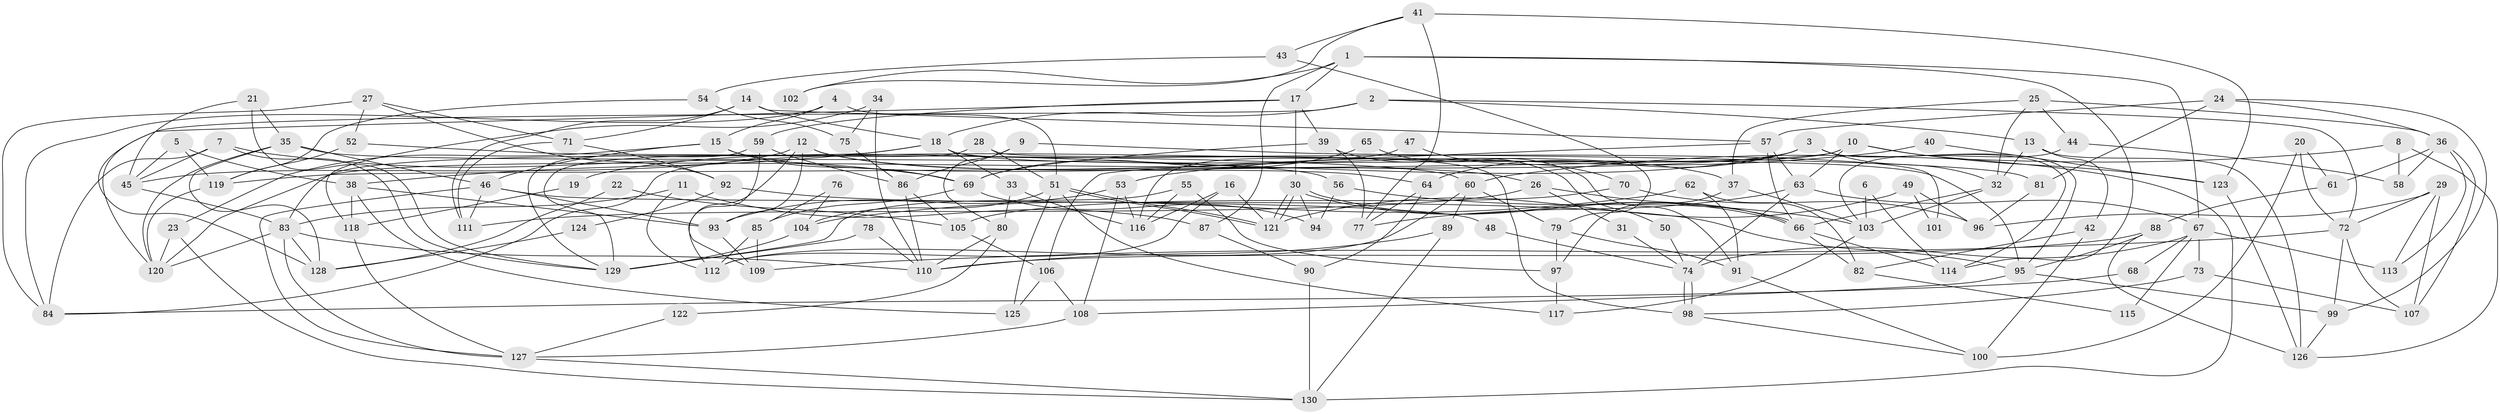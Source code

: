 // coarse degree distribution, {2: 0.1794871794871795, 3: 0.20512820512820512, 6: 0.05128205128205128, 4: 0.21794871794871795, 5: 0.15384615384615385, 9: 0.038461538461538464, 7: 0.07692307692307693, 12: 0.01282051282051282, 8: 0.038461538461538464, 16: 0.01282051282051282, 11: 0.01282051282051282}
// Generated by graph-tools (version 1.1) at 2025/54/03/04/25 21:54:20]
// undirected, 130 vertices, 260 edges
graph export_dot {
graph [start="1"]
  node [color=gray90,style=filled];
  1;
  2;
  3;
  4;
  5;
  6;
  7;
  8;
  9;
  10;
  11;
  12;
  13;
  14;
  15;
  16;
  17;
  18;
  19;
  20;
  21;
  22;
  23;
  24;
  25;
  26;
  27;
  28;
  29;
  30;
  31;
  32;
  33;
  34;
  35;
  36;
  37;
  38;
  39;
  40;
  41;
  42;
  43;
  44;
  45;
  46;
  47;
  48;
  49;
  50;
  51;
  52;
  53;
  54;
  55;
  56;
  57;
  58;
  59;
  60;
  61;
  62;
  63;
  64;
  65;
  66;
  67;
  68;
  69;
  70;
  71;
  72;
  73;
  74;
  75;
  76;
  77;
  78;
  79;
  80;
  81;
  82;
  83;
  84;
  85;
  86;
  87;
  88;
  89;
  90;
  91;
  92;
  93;
  94;
  95;
  96;
  97;
  98;
  99;
  100;
  101;
  102;
  103;
  104;
  105;
  106;
  107;
  108;
  109;
  110;
  111;
  112;
  113;
  114;
  115;
  116;
  117;
  118;
  119;
  120;
  121;
  122;
  123;
  124;
  125;
  126;
  127;
  128;
  129;
  130;
  1 -- 67;
  1 -- 17;
  1 -- 87;
  1 -- 102;
  1 -- 114;
  2 -- 18;
  2 -- 120;
  2 -- 13;
  2 -- 72;
  3 -- 114;
  3 -- 32;
  3 -- 19;
  3 -- 64;
  3 -- 95;
  3 -- 120;
  4 -- 84;
  4 -- 15;
  4 -- 51;
  5 -- 45;
  5 -- 38;
  5 -- 119;
  6 -- 114;
  6 -- 103;
  7 -- 129;
  7 -- 84;
  7 -- 45;
  7 -- 69;
  8 -- 126;
  8 -- 60;
  8 -- 58;
  9 -- 80;
  9 -- 86;
  9 -- 81;
  10 -- 130;
  10 -- 119;
  10 -- 63;
  10 -- 84;
  10 -- 123;
  11 -- 83;
  11 -- 87;
  11 -- 112;
  12 -- 112;
  12 -- 64;
  12 -- 37;
  12 -- 45;
  12 -- 93;
  13 -- 32;
  13 -- 42;
  13 -- 126;
  14 -- 18;
  14 -- 111;
  14 -- 57;
  14 -- 71;
  15 -- 69;
  15 -- 46;
  15 -- 23;
  15 -- 26;
  16 -- 112;
  16 -- 121;
  16 -- 116;
  17 -- 30;
  17 -- 128;
  17 -- 39;
  17 -- 59;
  18 -- 95;
  18 -- 83;
  18 -- 33;
  18 -- 38;
  18 -- 98;
  19 -- 118;
  20 -- 61;
  20 -- 72;
  20 -- 100;
  21 -- 45;
  21 -- 129;
  21 -- 35;
  22 -- 128;
  22 -- 105;
  23 -- 120;
  23 -- 130;
  24 -- 99;
  24 -- 36;
  24 -- 57;
  24 -- 81;
  25 -- 44;
  25 -- 37;
  25 -- 32;
  25 -- 36;
  26 -- 66;
  26 -- 31;
  26 -- 111;
  27 -- 71;
  27 -- 92;
  27 -- 52;
  27 -- 84;
  28 -- 51;
  28 -- 129;
  28 -- 101;
  29 -- 113;
  29 -- 72;
  29 -- 96;
  29 -- 107;
  30 -- 66;
  30 -- 66;
  30 -- 121;
  30 -- 121;
  30 -- 94;
  31 -- 74;
  32 -- 66;
  32 -- 103;
  33 -- 116;
  33 -- 80;
  34 -- 110;
  34 -- 118;
  34 -- 75;
  35 -- 56;
  35 -- 46;
  35 -- 120;
  35 -- 128;
  36 -- 107;
  36 -- 58;
  36 -- 61;
  36 -- 113;
  37 -- 103;
  37 -- 97;
  38 -- 125;
  38 -- 93;
  38 -- 118;
  39 -- 69;
  39 -- 50;
  39 -- 77;
  40 -- 123;
  40 -- 53;
  41 -- 77;
  41 -- 123;
  41 -- 43;
  41 -- 102;
  42 -- 100;
  42 -- 82;
  43 -- 54;
  43 -- 79;
  44 -- 103;
  44 -- 58;
  45 -- 83;
  46 -- 93;
  46 -- 48;
  46 -- 111;
  46 -- 127;
  47 -- 70;
  47 -- 116;
  48 -- 74;
  49 -- 96;
  49 -- 121;
  49 -- 101;
  50 -- 74;
  51 -- 121;
  51 -- 121;
  51 -- 104;
  51 -- 117;
  51 -- 125;
  52 -- 119;
  52 -- 60;
  53 -- 93;
  53 -- 108;
  53 -- 116;
  54 -- 119;
  54 -- 75;
  55 -- 116;
  55 -- 97;
  55 -- 129;
  56 -- 94;
  56 -- 103;
  57 -- 63;
  57 -- 66;
  57 -- 106;
  59 -- 109;
  59 -- 86;
  59 -- 129;
  60 -- 79;
  60 -- 89;
  60 -- 112;
  61 -- 88;
  62 -- 104;
  62 -- 82;
  62 -- 91;
  63 -- 67;
  63 -- 74;
  63 -- 77;
  64 -- 77;
  64 -- 90;
  65 -- 91;
  65 -- 69;
  66 -- 82;
  66 -- 114;
  67 -- 74;
  67 -- 68;
  67 -- 73;
  67 -- 113;
  67 -- 115;
  68 -- 84;
  69 -- 85;
  69 -- 94;
  70 -- 105;
  70 -- 96;
  71 -- 111;
  71 -- 92;
  72 -- 107;
  72 -- 99;
  72 -- 109;
  73 -- 98;
  73 -- 107;
  74 -- 98;
  74 -- 98;
  75 -- 86;
  76 -- 104;
  76 -- 85;
  78 -- 110;
  78 -- 129;
  79 -- 91;
  79 -- 97;
  80 -- 110;
  80 -- 122;
  81 -- 96;
  82 -- 115;
  83 -- 120;
  83 -- 110;
  83 -- 127;
  83 -- 128;
  85 -- 109;
  85 -- 112;
  86 -- 110;
  86 -- 105;
  87 -- 90;
  88 -- 126;
  88 -- 110;
  88 -- 95;
  89 -- 130;
  89 -- 110;
  90 -- 130;
  91 -- 100;
  92 -- 95;
  92 -- 124;
  93 -- 109;
  95 -- 99;
  95 -- 108;
  97 -- 117;
  98 -- 100;
  99 -- 126;
  103 -- 117;
  104 -- 129;
  105 -- 106;
  106 -- 108;
  106 -- 125;
  108 -- 127;
  118 -- 127;
  119 -- 120;
  122 -- 127;
  123 -- 126;
  124 -- 128;
  127 -- 130;
}
